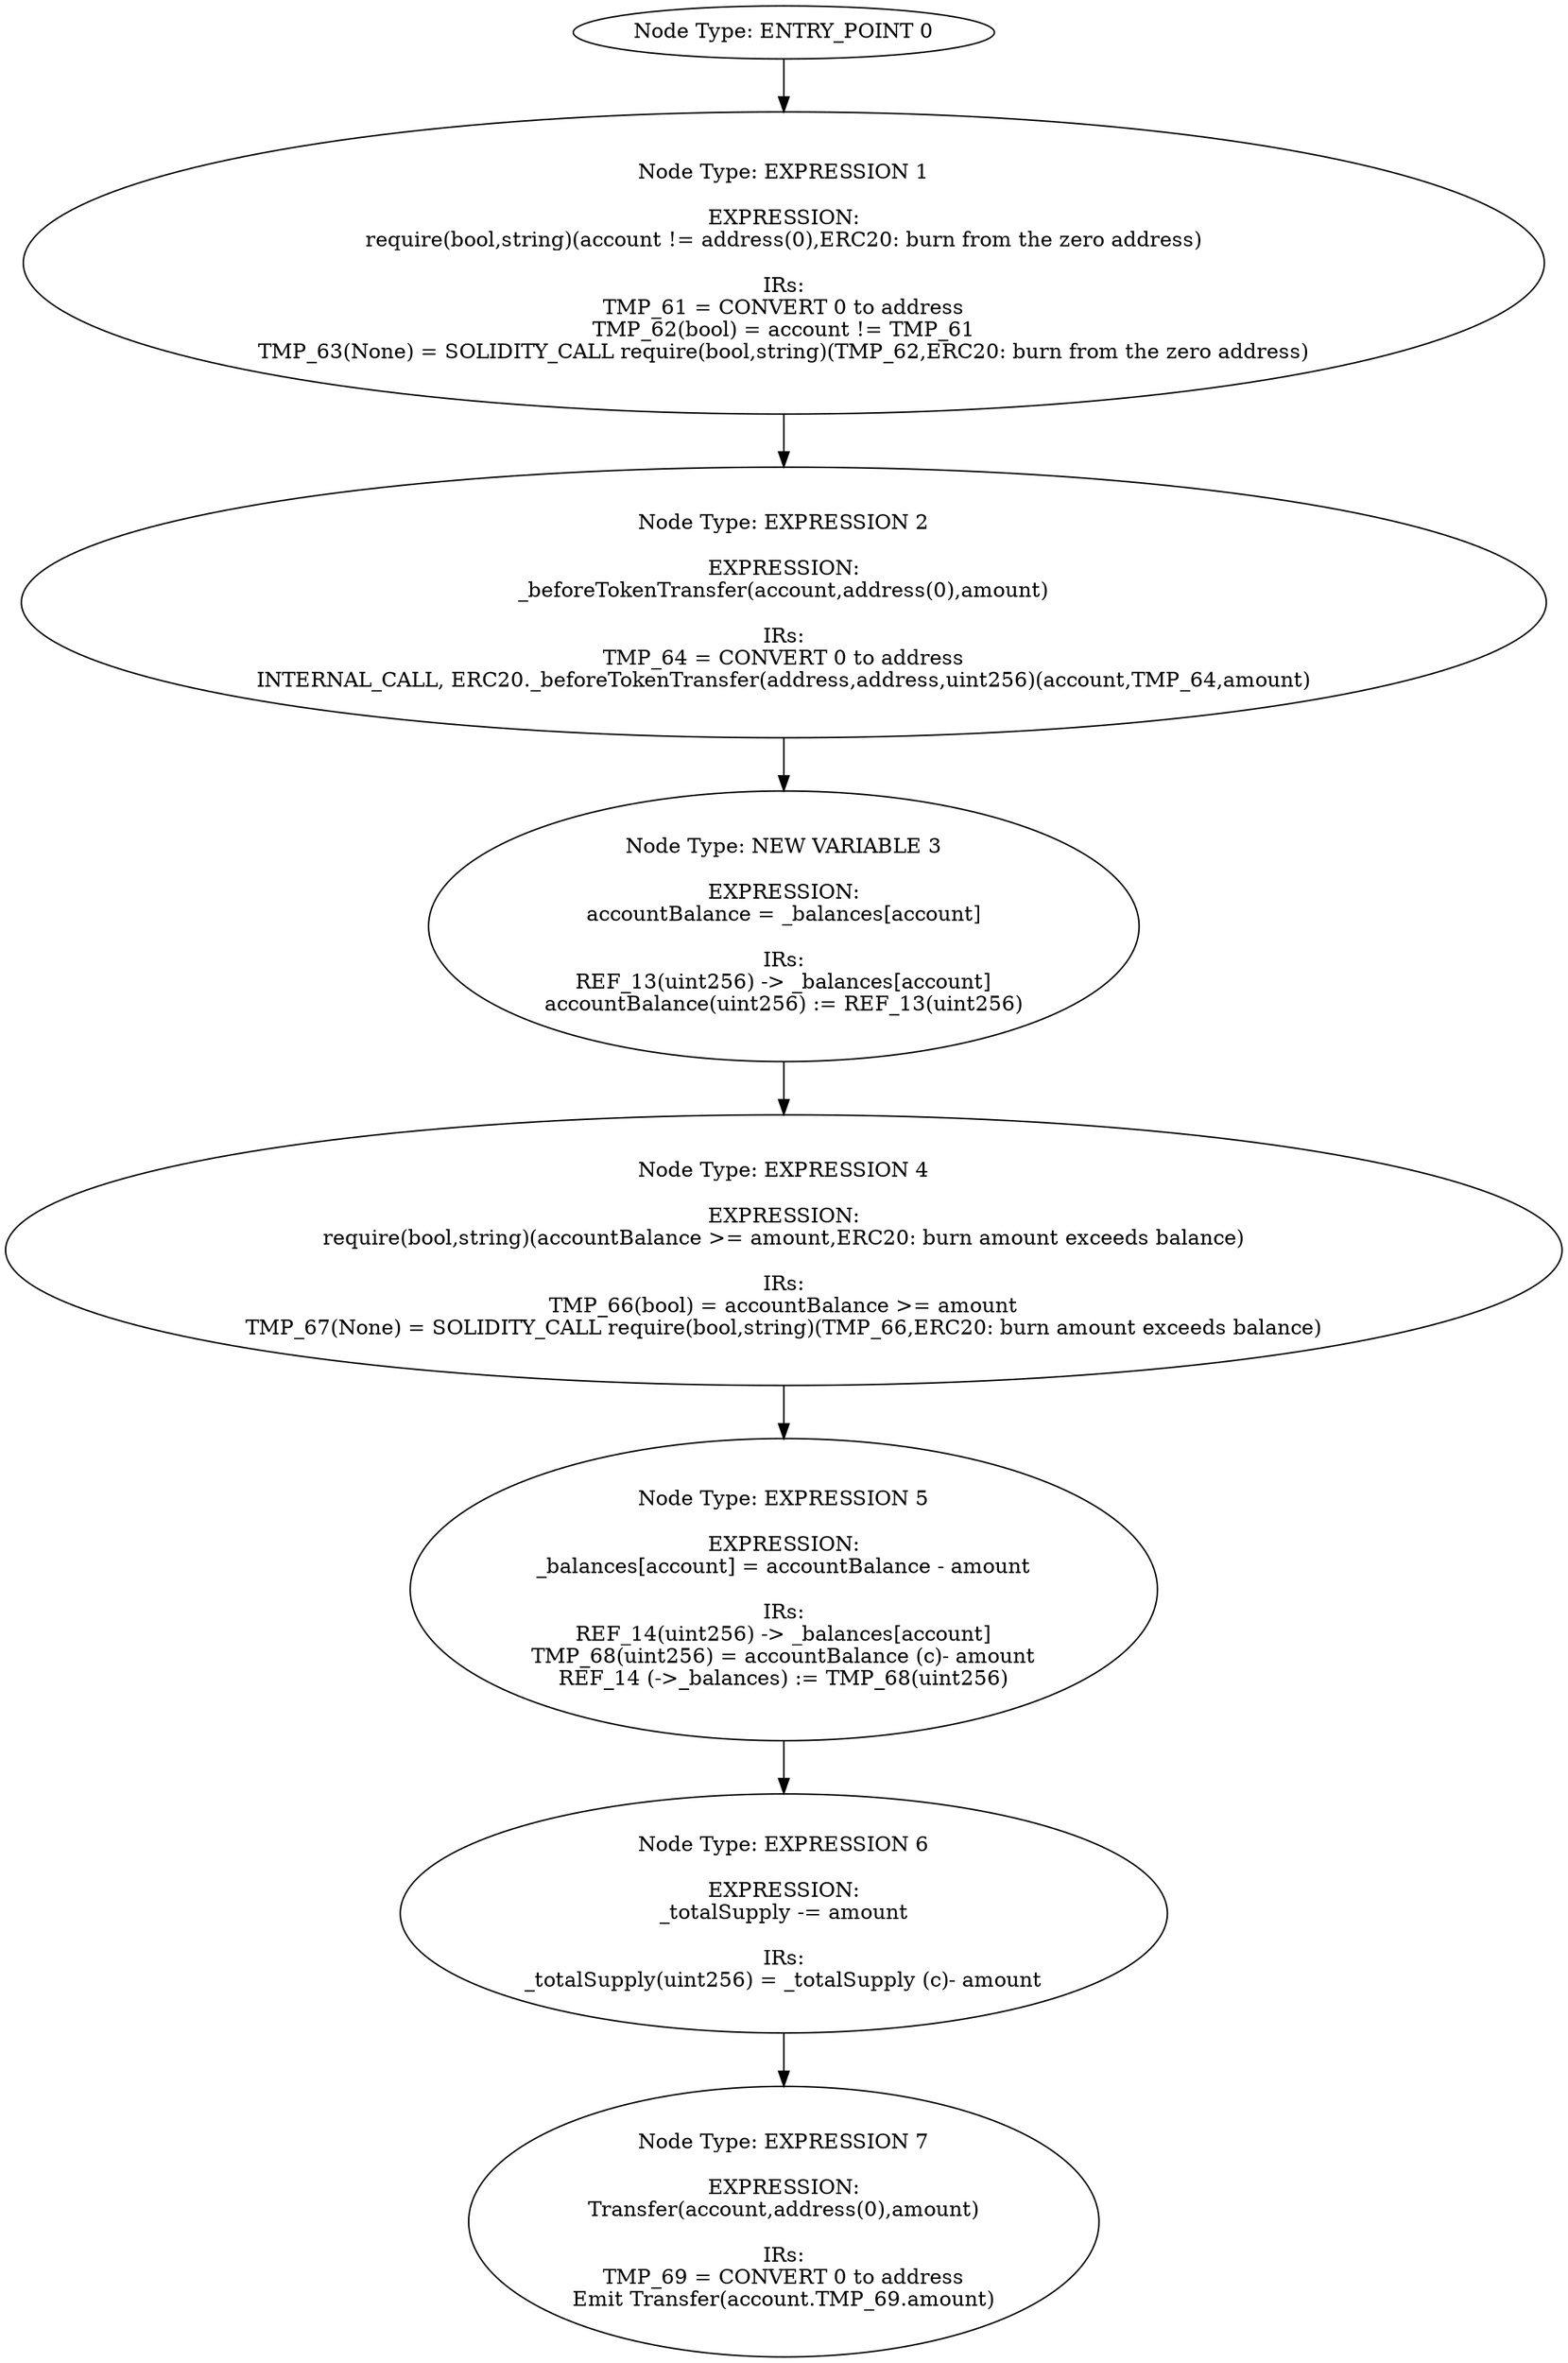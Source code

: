 digraph{
0[label="Node Type: ENTRY_POINT 0
"];
0->1;
1[label="Node Type: EXPRESSION 1

EXPRESSION:
require(bool,string)(account != address(0),ERC20: burn from the zero address)

IRs:
TMP_61 = CONVERT 0 to address
TMP_62(bool) = account != TMP_61
TMP_63(None) = SOLIDITY_CALL require(bool,string)(TMP_62,ERC20: burn from the zero address)"];
1->2;
2[label="Node Type: EXPRESSION 2

EXPRESSION:
_beforeTokenTransfer(account,address(0),amount)

IRs:
TMP_64 = CONVERT 0 to address
INTERNAL_CALL, ERC20._beforeTokenTransfer(address,address,uint256)(account,TMP_64,amount)"];
2->3;
3[label="Node Type: NEW VARIABLE 3

EXPRESSION:
accountBalance = _balances[account]

IRs:
REF_13(uint256) -> _balances[account]
accountBalance(uint256) := REF_13(uint256)"];
3->4;
4[label="Node Type: EXPRESSION 4

EXPRESSION:
require(bool,string)(accountBalance >= amount,ERC20: burn amount exceeds balance)

IRs:
TMP_66(bool) = accountBalance >= amount
TMP_67(None) = SOLIDITY_CALL require(bool,string)(TMP_66,ERC20: burn amount exceeds balance)"];
4->5;
5[label="Node Type: EXPRESSION 5

EXPRESSION:
_balances[account] = accountBalance - amount

IRs:
REF_14(uint256) -> _balances[account]
TMP_68(uint256) = accountBalance (c)- amount
REF_14 (->_balances) := TMP_68(uint256)"];
5->6;
6[label="Node Type: EXPRESSION 6

EXPRESSION:
_totalSupply -= amount

IRs:
_totalSupply(uint256) = _totalSupply (c)- amount"];
6->7;
7[label="Node Type: EXPRESSION 7

EXPRESSION:
Transfer(account,address(0),amount)

IRs:
TMP_69 = CONVERT 0 to address
Emit Transfer(account.TMP_69.amount)"];
}
